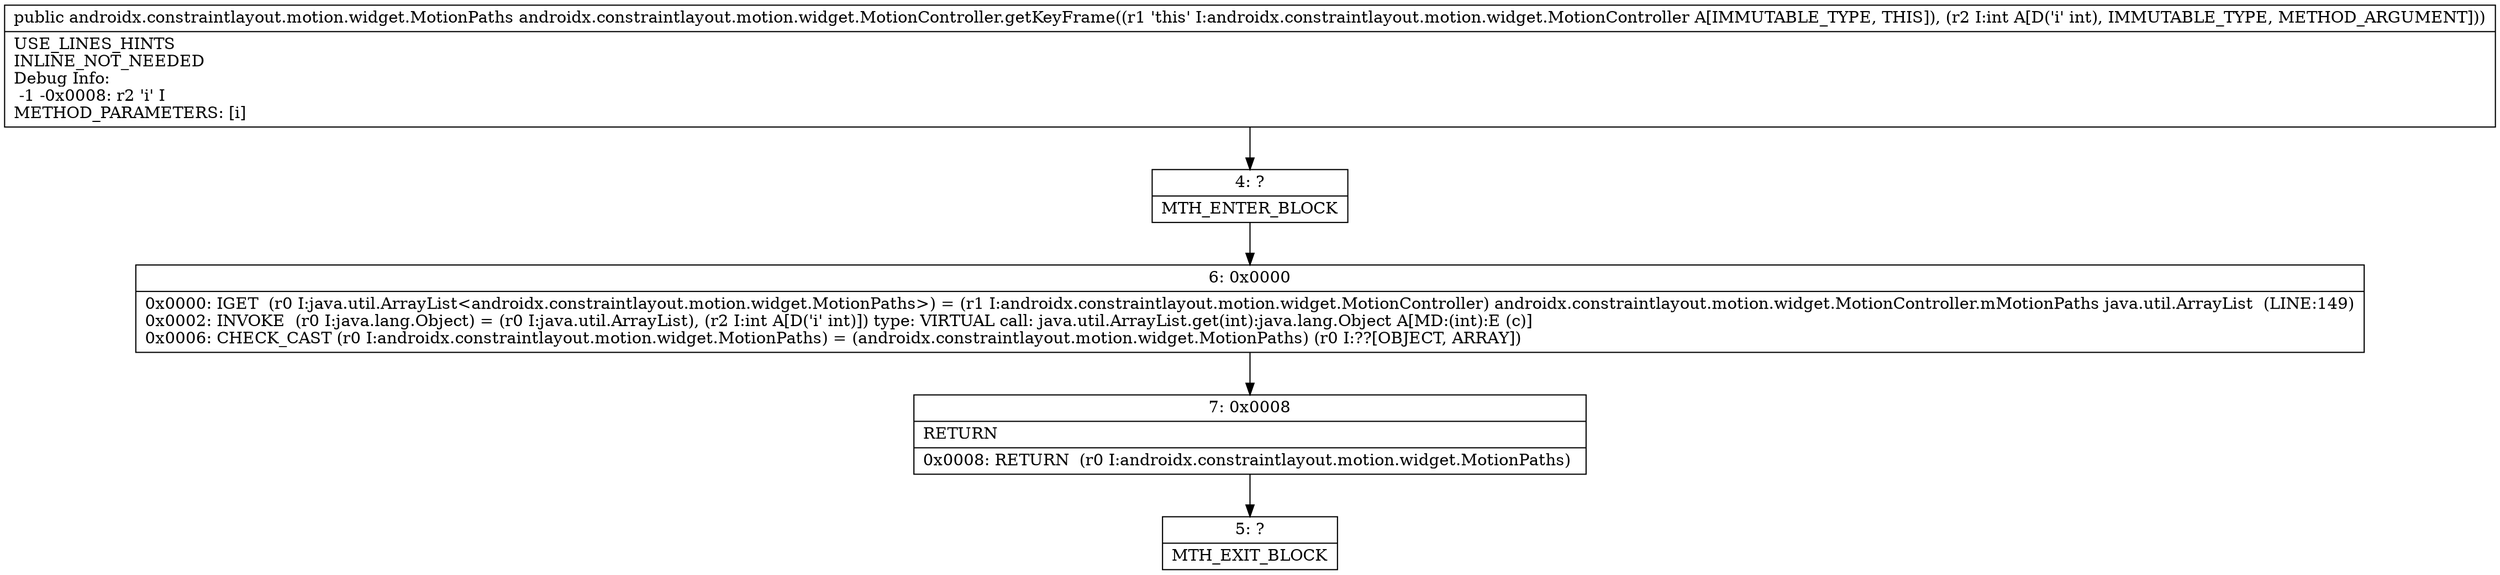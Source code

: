 digraph "CFG forandroidx.constraintlayout.motion.widget.MotionController.getKeyFrame(I)Landroidx\/constraintlayout\/motion\/widget\/MotionPaths;" {
Node_4 [shape=record,label="{4\:\ ?|MTH_ENTER_BLOCK\l}"];
Node_6 [shape=record,label="{6\:\ 0x0000|0x0000: IGET  (r0 I:java.util.ArrayList\<androidx.constraintlayout.motion.widget.MotionPaths\>) = (r1 I:androidx.constraintlayout.motion.widget.MotionController) androidx.constraintlayout.motion.widget.MotionController.mMotionPaths java.util.ArrayList  (LINE:149)\l0x0002: INVOKE  (r0 I:java.lang.Object) = (r0 I:java.util.ArrayList), (r2 I:int A[D('i' int)]) type: VIRTUAL call: java.util.ArrayList.get(int):java.lang.Object A[MD:(int):E (c)]\l0x0006: CHECK_CAST (r0 I:androidx.constraintlayout.motion.widget.MotionPaths) = (androidx.constraintlayout.motion.widget.MotionPaths) (r0 I:??[OBJECT, ARRAY]) \l}"];
Node_7 [shape=record,label="{7\:\ 0x0008|RETURN\l|0x0008: RETURN  (r0 I:androidx.constraintlayout.motion.widget.MotionPaths) \l}"];
Node_5 [shape=record,label="{5\:\ ?|MTH_EXIT_BLOCK\l}"];
MethodNode[shape=record,label="{public androidx.constraintlayout.motion.widget.MotionPaths androidx.constraintlayout.motion.widget.MotionController.getKeyFrame((r1 'this' I:androidx.constraintlayout.motion.widget.MotionController A[IMMUTABLE_TYPE, THIS]), (r2 I:int A[D('i' int), IMMUTABLE_TYPE, METHOD_ARGUMENT]))  | USE_LINES_HINTS\lINLINE_NOT_NEEDED\lDebug Info:\l  \-1 \-0x0008: r2 'i' I\lMETHOD_PARAMETERS: [i]\l}"];
MethodNode -> Node_4;Node_4 -> Node_6;
Node_6 -> Node_7;
Node_7 -> Node_5;
}

